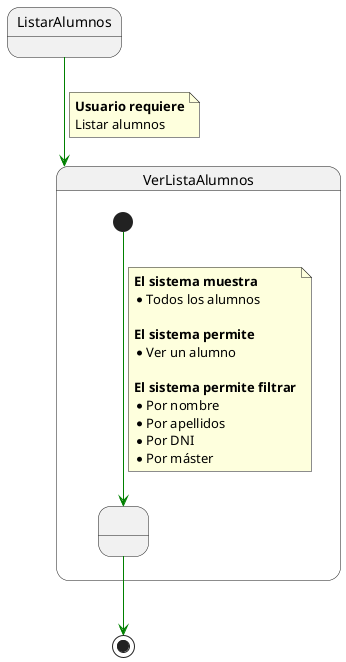 @startuml ListarAlumnos

State ListarAlumnos

State VerListaAlumnos{ 

  State state1 as " "

  [*] -[#green]-> state1

  note on link 
    <b>El sistema muestra
    * Todos los alumnos

    <b>El sistema permite
    * Ver un alumno

    <b>El sistema permite filtrar
    * Por nombre
    * Por apellidos
    * Por DNI
    * Por máster 
  end note
 

} 

ListarAlumnos-[#green]-> VerListaAlumnos

note on link
 <b>Usuario requiere
 Listar alumnos
end note

state1 -[#green]-> [*] 


@enduml
